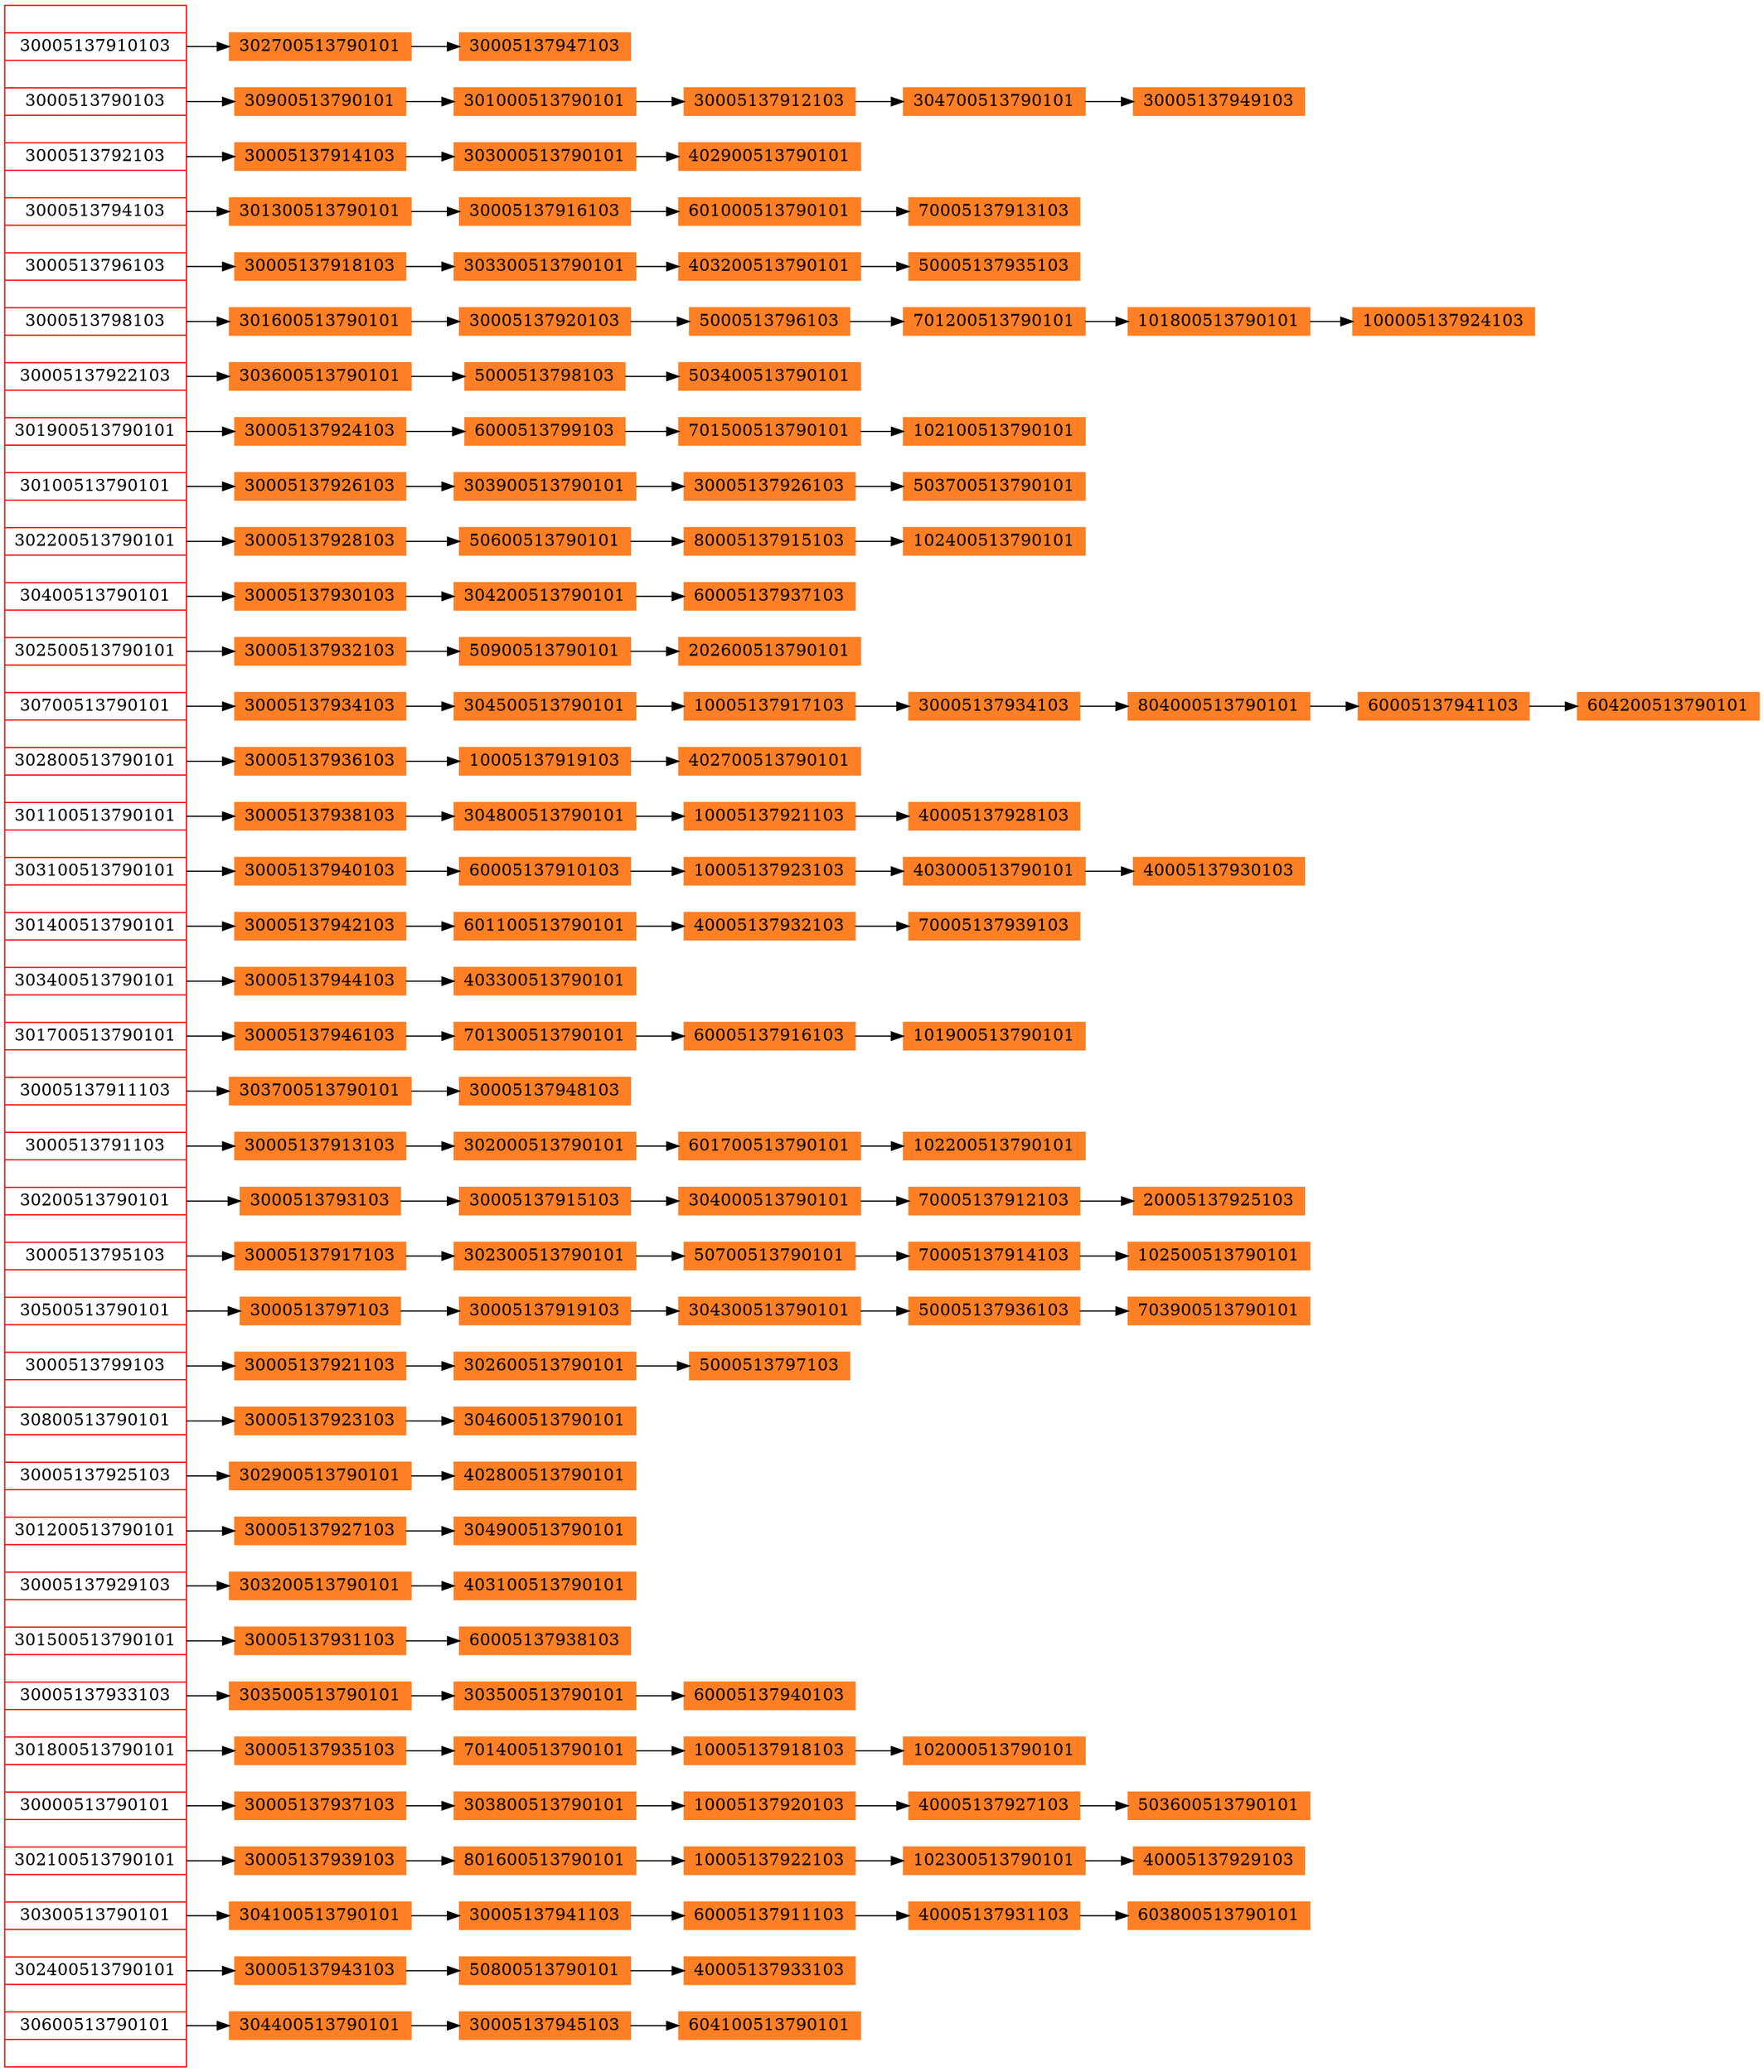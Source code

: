 digraph G {
  nodesep=.05;
  rankdir=LR; 
node[shape=record,color="red"]; 

		//tabla hash 

node0[label = "<f0> |<f1>30005137910103 |<f2> |<f3>3000513790103 |<f4> |<f5>3000513792103 |<f6> |<f7>3000513794103 |<f8> |<f9>3000513796103 |<f10> |<f11>3000513798103 |<f12> |<f13>30005137922103 |<f14> |<f15>301900513790101 |<f16> |<f17>30100513790101 |<f18> |<f19>302200513790101 |<f20> |<f21>30400513790101 |<f22> |<f23>302500513790101 |<f24> |<f25>30700513790101 |<f26> |<f27>302800513790101 |<f28> |<f29>301100513790101 |<f30> |<f31>303100513790101 |<f32> |<f33>301400513790101 |<f34> |<f35>303400513790101 |<f36> |<f37>301700513790101 |<f38> |<f39>30005137911103 |<f40> |<f41>3000513791103 |<f42> |<f43>30200513790101 |<f44> |<f45>3000513795103 |<f46> |<f47>30500513790101 |<f48> |<f49>3000513799103 |<f50> |<f51>30800513790101 |<f52> |<f53>30005137925103 |<f54> |<f55>301200513790101 |<f56> |<f57>30005137929103 |<f58> |<f59>301500513790101 |<f60> |<f61>30005137933103 |<f62> |<f63>301800513790101 |<f64> |<f65>30000513790101 |<f66> |<f67>302100513790101 |<f68> |<f69>30300513790101 |<f70> |<f71>302400513790101 |<f72> |<f73>30600513790101 | ",height=1.5 ];
f1n0[label = "302700513790101" width = 1.5, height=.05, style = filled,color="chocolate1"];
f1n1[label = "30005137947103" width = 1.5, height=.05, style = filled,color="chocolate1"];
f3n0[label = "30900513790101" width = 1.5, height=.05, style = filled,color="chocolate1"];
f3n1[label = "301000513790101" width = 1.5, height=.05, style = filled,color="chocolate1"];
f3n2[label = "30005137912103" width = 1.5, height=.05, style = filled,color="chocolate1"];
f3n3[label = "304700513790101" width = 1.5, height=.05, style = filled,color="chocolate1"];
f3n4[label = "30005137949103" width = 1.5, height=.05, style = filled,color="chocolate1"];
f5n0[label = "30005137914103" width = 1.5, height=.05, style = filled,color="chocolate1"];
f5n1[label = "303000513790101" width = 1.5, height=.05, style = filled,color="chocolate1"];
f5n2[label = "402900513790101" width = 1.5, height=.05, style = filled,color="chocolate1"];
f7n0[label = "301300513790101" width = 1.5, height=.05, style = filled,color="chocolate1"];
f7n1[label = "30005137916103" width = 1.5, height=.05, style = filled,color="chocolate1"];
f7n2[label = "601000513790101" width = 1.5, height=.05, style = filled,color="chocolate1"];
f7n3[label = "70005137913103" width = 1.5, height=.05, style = filled,color="chocolate1"];
f9n0[label = "30005137918103" width = 1.5, height=.05, style = filled,color="chocolate1"];
f9n1[label = "303300513790101" width = 1.5, height=.05, style = filled,color="chocolate1"];
f9n2[label = "403200513790101" width = 1.5, height=.05, style = filled,color="chocolate1"];
f9n3[label = "50005137935103" width = 1.5, height=.05, style = filled,color="chocolate1"];
f11n0[label = "301600513790101" width = 1.5, height=.05, style = filled,color="chocolate1"];
f11n1[label = "30005137920103" width = 1.5, height=.05, style = filled,color="chocolate1"];
f11n2[label = "5000513796103" width = 1.5, height=.05, style = filled,color="chocolate1"];
f11n3[label = "701200513790101" width = 1.5, height=.05, style = filled,color="chocolate1"];
f11n4[label = "101800513790101" width = 1.5, height=.05, style = filled,color="chocolate1"];
f11n5[label = "100005137924103" width = 1.5, height=.05, style = filled,color="chocolate1"];
f13n0[label = "303600513790101" width = 1.5, height=.05, style = filled,color="chocolate1"];
f13n1[label = "5000513798103" width = 1.5, height=.05, style = filled,color="chocolate1"];
f13n2[label = "503400513790101" width = 1.5, height=.05, style = filled,color="chocolate1"];
f15n0[label = "30005137924103" width = 1.5, height=.05, style = filled,color="chocolate1"];
f15n1[label = "6000513799103" width = 1.5, height=.05, style = filled,color="chocolate1"];
f15n2[label = "701500513790101" width = 1.5, height=.05, style = filled,color="chocolate1"];
f15n3[label = "102100513790101" width = 1.5, height=.05, style = filled,color="chocolate1"];
f17n0[label = "30005137926103" width = 1.5, height=.05, style = filled,color="chocolate1"];
f17n1[label = "303900513790101" width = 1.5, height=.05, style = filled,color="chocolate1"];
f17n2[label = "30005137926103" width = 1.5, height=.05, style = filled,color="chocolate1"];
f17n3[label = "503700513790101" width = 1.5, height=.05, style = filled,color="chocolate1"];
f19n0[label = "30005137928103" width = 1.5, height=.05, style = filled,color="chocolate1"];
f19n1[label = "50600513790101" width = 1.5, height=.05, style = filled,color="chocolate1"];
f19n2[label = "80005137915103" width = 1.5, height=.05, style = filled,color="chocolate1"];
f19n3[label = "102400513790101" width = 1.5, height=.05, style = filled,color="chocolate1"];
f21n0[label = "30005137930103" width = 1.5, height=.05, style = filled,color="chocolate1"];
f21n1[label = "304200513790101" width = 1.5, height=.05, style = filled,color="chocolate1"];
f21n2[label = "60005137937103" width = 1.5, height=.05, style = filled,color="chocolate1"];
f23n0[label = "30005137932103" width = 1.5, height=.05, style = filled,color="chocolate1"];
f23n1[label = "50900513790101" width = 1.5, height=.05, style = filled,color="chocolate1"];
f23n2[label = "202600513790101" width = 1.5, height=.05, style = filled,color="chocolate1"];
f25n0[label = "30005137934103" width = 1.5, height=.05, style = filled,color="chocolate1"];
f25n1[label = "304500513790101" width = 1.5, height=.05, style = filled,color="chocolate1"];
f25n2[label = "10005137917103" width = 1.5, height=.05, style = filled,color="chocolate1"];
f25n3[label = "30005137934103" width = 1.5, height=.05, style = filled,color="chocolate1"];
f25n4[label = "804000513790101" width = 1.5, height=.05, style = filled,color="chocolate1"];
f25n5[label = "60005137941103" width = 1.5, height=.05, style = filled,color="chocolate1"];
f25n6[label = "604200513790101" width = 1.5, height=.05, style = filled,color="chocolate1"];
f27n0[label = "30005137936103" width = 1.5, height=.05, style = filled,color="chocolate1"];
f27n1[label = "10005137919103" width = 1.5, height=.05, style = filled,color="chocolate1"];
f27n2[label = "402700513790101" width = 1.5, height=.05, style = filled,color="chocolate1"];
f29n0[label = "30005137938103" width = 1.5, height=.05, style = filled,color="chocolate1"];
f29n1[label = "304800513790101" width = 1.5, height=.05, style = filled,color="chocolate1"];
f29n2[label = "10005137921103" width = 1.5, height=.05, style = filled,color="chocolate1"];
f29n3[label = "40005137928103" width = 1.5, height=.05, style = filled,color="chocolate1"];
f31n0[label = "30005137940103" width = 1.5, height=.05, style = filled,color="chocolate1"];
f31n1[label = "60005137910103" width = 1.5, height=.05, style = filled,color="chocolate1"];
f31n2[label = "10005137923103" width = 1.5, height=.05, style = filled,color="chocolate1"];
f31n3[label = "403000513790101" width = 1.5, height=.05, style = filled,color="chocolate1"];
f31n4[label = "40005137930103" width = 1.5, height=.05, style = filled,color="chocolate1"];
f33n0[label = "30005137942103" width = 1.5, height=.05, style = filled,color="chocolate1"];
f33n1[label = "601100513790101" width = 1.5, height=.05, style = filled,color="chocolate1"];
f33n2[label = "40005137932103" width = 1.5, height=.05, style = filled,color="chocolate1"];
f33n3[label = "70005137939103" width = 1.5, height=.05, style = filled,color="chocolate1"];
f35n0[label = "30005137944103" width = 1.5, height=.05, style = filled,color="chocolate1"];
f35n1[label = "403300513790101" width = 1.5, height=.05, style = filled,color="chocolate1"];
f37n0[label = "30005137946103" width = 1.5, height=.05, style = filled,color="chocolate1"];
f37n1[label = "701300513790101" width = 1.5, height=.05, style = filled,color="chocolate1"];
f37n2[label = "60005137916103" width = 1.5, height=.05, style = filled,color="chocolate1"];
f37n3[label = "101900513790101" width = 1.5, height=.05, style = filled,color="chocolate1"];
f39n0[label = "303700513790101" width = 1.5, height=.05, style = filled,color="chocolate1"];
f39n1[label = "30005137948103" width = 1.5, height=.05, style = filled,color="chocolate1"];
f41n0[label = "30005137913103" width = 1.5, height=.05, style = filled,color="chocolate1"];
f41n1[label = "302000513790101" width = 1.5, height=.05, style = filled,color="chocolate1"];
f41n2[label = "601700513790101" width = 1.5, height=.05, style = filled,color="chocolate1"];
f41n3[label = "102200513790101" width = 1.5, height=.05, style = filled,color="chocolate1"];
f43n0[label = "3000513793103" width = 1.5, height=.05, style = filled,color="chocolate1"];
f43n1[label = "30005137915103" width = 1.5, height=.05, style = filled,color="chocolate1"];
f43n2[label = "304000513790101" width = 1.5, height=.05, style = filled,color="chocolate1"];
f43n3[label = "70005137912103" width = 1.5, height=.05, style = filled,color="chocolate1"];
f43n4[label = "20005137925103" width = 1.5, height=.05, style = filled,color="chocolate1"];
f45n0[label = "30005137917103" width = 1.5, height=.05, style = filled,color="chocolate1"];
f45n1[label = "302300513790101" width = 1.5, height=.05, style = filled,color="chocolate1"];
f45n2[label = "50700513790101" width = 1.5, height=.05, style = filled,color="chocolate1"];
f45n3[label = "70005137914103" width = 1.5, height=.05, style = filled,color="chocolate1"];
f45n4[label = "102500513790101" width = 1.5, height=.05, style = filled,color="chocolate1"];
f47n0[label = "3000513797103" width = 1.5, height=.05, style = filled,color="chocolate1"];
f47n1[label = "30005137919103" width = 1.5, height=.05, style = filled,color="chocolate1"];
f47n2[label = "304300513790101" width = 1.5, height=.05, style = filled,color="chocolate1"];
f47n3[label = "50005137936103" width = 1.5, height=.05, style = filled,color="chocolate1"];
f47n4[label = "703900513790101" width = 1.5, height=.05, style = filled,color="chocolate1"];
f49n0[label = "30005137921103" width = 1.5, height=.05, style = filled,color="chocolate1"];
f49n1[label = "302600513790101" width = 1.5, height=.05, style = filled,color="chocolate1"];
f49n2[label = "5000513797103" width = 1.5, height=.05, style = filled,color="chocolate1"];
f51n0[label = "30005137923103" width = 1.5, height=.05, style = filled,color="chocolate1"];
f51n1[label = "304600513790101" width = 1.5, height=.05, style = filled,color="chocolate1"];
f53n0[label = "302900513790101" width = 1.5, height=.05, style = filled,color="chocolate1"];
f53n1[label = "402800513790101" width = 1.5, height=.05, style = filled,color="chocolate1"];
f55n0[label = "30005137927103" width = 1.5, height=.05, style = filled,color="chocolate1"];
f55n1[label = "304900513790101" width = 1.5, height=.05, style = filled,color="chocolate1"];
f57n0[label = "303200513790101" width = 1.5, height=.05, style = filled,color="chocolate1"];
f57n1[label = "403100513790101" width = 1.5, height=.05, style = filled,color="chocolate1"];
f59n0[label = "30005137931103" width = 1.5, height=.05, style = filled,color="chocolate1"];
f59n1[label = "60005137938103" width = 1.5, height=.05, style = filled,color="chocolate1"];
f61n0[label = "303500513790101" width = 1.5, height=.05, style = filled,color="chocolate1"];
f61n1[label = "303500513790101" width = 1.5, height=.05, style = filled,color="chocolate1"];
f61n2[label = "60005137940103" width = 1.5, height=.05, style = filled,color="chocolate1"];
f63n0[label = "30005137935103" width = 1.5, height=.05, style = filled,color="chocolate1"];
f63n1[label = "701400513790101" width = 1.5, height=.05, style = filled,color="chocolate1"];
f63n2[label = "10005137918103" width = 1.5, height=.05, style = filled,color="chocolate1"];
f63n3[label = "102000513790101" width = 1.5, height=.05, style = filled,color="chocolate1"];
f65n0[label = "30005137937103" width = 1.5, height=.05, style = filled,color="chocolate1"];
f65n1[label = "303800513790101" width = 1.5, height=.05, style = filled,color="chocolate1"];
f65n2[label = "10005137920103" width = 1.5, height=.05, style = filled,color="chocolate1"];
f65n3[label = "40005137927103" width = 1.5, height=.05, style = filled,color="chocolate1"];
f65n4[label = "503600513790101" width = 1.5, height=.05, style = filled,color="chocolate1"];
f67n0[label = "30005137939103" width = 1.5, height=.05, style = filled,color="chocolate1"];
f67n1[label = "801600513790101" width = 1.5, height=.05, style = filled,color="chocolate1"];
f67n2[label = "10005137922103" width = 1.5, height=.05, style = filled,color="chocolate1"];
f67n3[label = "102300513790101" width = 1.5, height=.05, style = filled,color="chocolate1"];
f67n4[label = "40005137929103" width = 1.5, height=.05, style = filled,color="chocolate1"];
f69n0[label = "304100513790101" width = 1.5, height=.05, style = filled,color="chocolate1"];
f69n1[label = "30005137941103" width = 1.5, height=.05, style = filled,color="chocolate1"];
f69n2[label = "60005137911103" width = 1.5, height=.05, style = filled,color="chocolate1"];
f69n3[label = "40005137931103" width = 1.5, height=.05, style = filled,color="chocolate1"];
f69n4[label = "603800513790101" width = 1.5, height=.05, style = filled,color="chocolate1"];
f71n0[label = "30005137943103" width = 1.5, height=.05, style = filled,color="chocolate1"];
f71n1[label = "50800513790101" width = 1.5, height=.05, style = filled,color="chocolate1"];
f71n2[label = "40005137933103" width = 1.5, height=.05, style = filled,color="chocolate1"];
f73n0[label = "304400513790101" width = 1.5, height=.05, style = filled,color="chocolate1"];
f73n1[label = "30005137945103" width = 1.5, height=.05, style = filled,color="chocolate1"];
f73n2[label = "604100513790101" width = 1.5, height=.05, style = filled,color="chocolate1"];
node0:f1->f1n0->f1n1;
node0:f3->f3n0->f3n1->f3n2->f3n3->f3n4;
node0:f5->f5n0->f5n1->f5n2;
node0:f7->f7n0->f7n1->f7n2->f7n3;
node0:f9->f9n0->f9n1->f9n2->f9n3;
node0:f11->f11n0->f11n1->f11n2->f11n3->f11n4->f11n5;
node0:f13->f13n0->f13n1->f13n2;
node0:f15->f15n0->f15n1->f15n2->f15n3;
node0:f17->f17n0->f17n1->f17n2->f17n3;
node0:f19->f19n0->f19n1->f19n2->f19n3;
node0:f21->f21n0->f21n1->f21n2;
node0:f23->f23n0->f23n1->f23n2;
node0:f25->f25n0->f25n1->f25n2->f25n3->f25n4->f25n5->f25n6;
node0:f27->f27n0->f27n1->f27n2;
node0:f29->f29n0->f29n1->f29n2->f29n3;
node0:f31->f31n0->f31n1->f31n2->f31n3->f31n4;
node0:f33->f33n0->f33n1->f33n2->f33n3;
node0:f35->f35n0->f35n1;
node0:f37->f37n0->f37n1->f37n2->f37n3;
node0:f39->f39n0->f39n1;
node0:f41->f41n0->f41n1->f41n2->f41n3;
node0:f43->f43n0->f43n1->f43n2->f43n3->f43n4;
node0:f45->f45n0->f45n1->f45n2->f45n3->f45n4;
node0:f47->f47n0->f47n1->f47n2->f47n3->f47n4;
node0:f49->f49n0->f49n1->f49n2;
node0:f51->f51n0->f51n1;
node0:f53->f53n0->f53n1;
node0:f55->f55n0->f55n1;
node0:f57->f57n0->f57n1;
node0:f59->f59n0->f59n1;
node0:f61->f61n0->f61n1->f61n2;
node0:f63->f63n0->f63n1->f63n2->f63n3;
node0:f65->f65n0->f65n1->f65n2->f65n3->f65n4;
node0:f67->f67n0->f67n1->f67n2->f67n3->f67n4;
node0:f69->f69n0->f69n1->f69n2->f69n3->f69n4;
node0:f71->f71n0->f71n1->f71n2;
node0:f73->f73n0->f73n1->f73n2;

}
